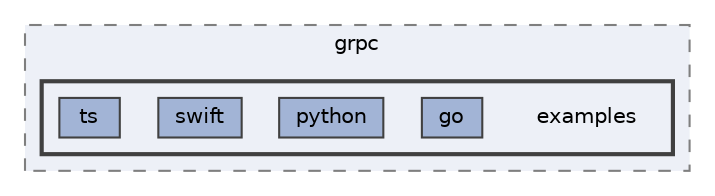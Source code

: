 digraph "flatbuffers/grpc/examples"
{
 // LATEX_PDF_SIZE
  bgcolor="transparent";
  edge [fontname=Helvetica,fontsize=10,labelfontname=Helvetica,labelfontsize=10];
  node [fontname=Helvetica,fontsize=10,shape=box,height=0.2,width=0.4];
  compound=true
  subgraph clusterdir_7d6635abb941be91148a958731d6b65a {
    graph [ bgcolor="#edf0f7", pencolor="grey50", label="grpc", fontname=Helvetica,fontsize=10 style="filled,dashed", URL="dir_7d6635abb941be91148a958731d6b65a.html",tooltip=""]
  subgraph clusterdir_3120b9c97cfe637cdcdf684f33b8ae34 {
    graph [ bgcolor="#edf0f7", pencolor="grey25", label="", fontname=Helvetica,fontsize=10 style="filled,bold", URL="dir_3120b9c97cfe637cdcdf684f33b8ae34.html",tooltip=""]
    dir_3120b9c97cfe637cdcdf684f33b8ae34 [shape=plaintext, label="examples"];
  dir_eb94f01bc45530d3d45044470cfb5184 [label="go", fillcolor="#a2b4d6", color="grey25", style="filled", URL="dir_eb94f01bc45530d3d45044470cfb5184.html",tooltip=""];
  dir_34bdf91c9049e81348206e222feb3d89 [label="python", fillcolor="#a2b4d6", color="grey25", style="filled", URL="dir_34bdf91c9049e81348206e222feb3d89.html",tooltip=""];
  dir_b20eb96a4dfdb926ef622b788a154179 [label="swift", fillcolor="#a2b4d6", color="grey25", style="filled", URL="dir_b20eb96a4dfdb926ef622b788a154179.html",tooltip=""];
  dir_8dfa172749e53a395bf95562d49dc48f [label="ts", fillcolor="#a2b4d6", color="grey25", style="filled", URL="dir_8dfa172749e53a395bf95562d49dc48f.html",tooltip=""];
  }
  }
}
